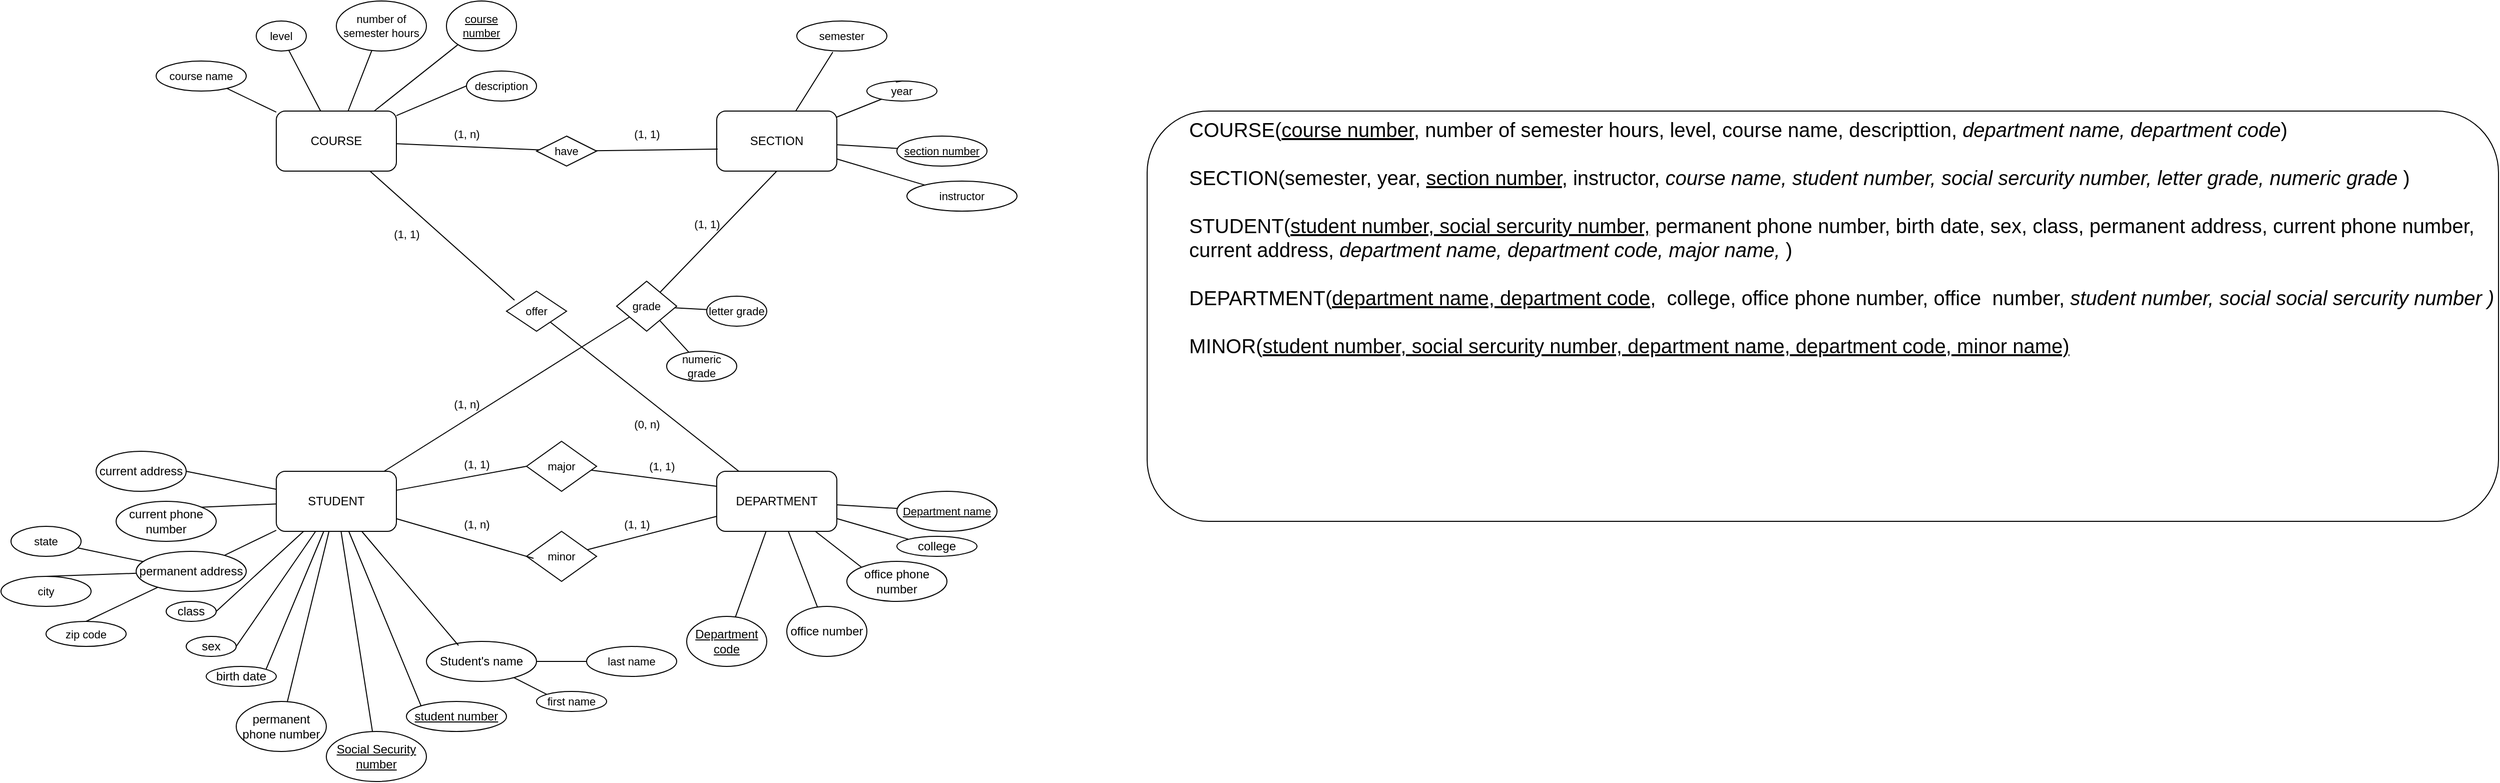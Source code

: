 <mxfile version="22.0.0" type="github">
  <diagram name="Page-1" id="_5Q5Cv_lQoB9XeiVy5fp">
    <mxGraphModel dx="1443" dy="772" grid="1" gridSize="10" guides="1" tooltips="1" connect="1" arrows="1" fold="1" page="1" pageScale="1" pageWidth="850" pageHeight="1100" math="0" shadow="0">
      <root>
        <mxCell id="0" />
        <mxCell id="1" parent="0" />
        <mxCell id="H5ZSJGbWiw7ZeIm-iLat-17" style="rounded=0;orthogonalLoop=1;jettySize=auto;html=1;entryX=1;entryY=0.5;entryDx=0;entryDy=0;endArrow=none;endFill=0;" parent="1" source="H5ZSJGbWiw7ZeIm-iLat-1" target="H5ZSJGbWiw7ZeIm-iLat-8" edge="1">
          <mxGeometry relative="1" as="geometry" />
        </mxCell>
        <mxCell id="H5ZSJGbWiw7ZeIm-iLat-18" style="edgeStyle=none;shape=connector;rounded=0;orthogonalLoop=1;jettySize=auto;html=1;entryX=1;entryY=0;entryDx=0;entryDy=0;labelBackgroundColor=default;strokeColor=default;align=center;verticalAlign=middle;fontFamily=Helvetica;fontSize=11;fontColor=default;endArrow=none;endFill=0;" parent="1" source="H5ZSJGbWiw7ZeIm-iLat-1" target="H5ZSJGbWiw7ZeIm-iLat-9" edge="1">
          <mxGeometry relative="1" as="geometry" />
        </mxCell>
        <mxCell id="H5ZSJGbWiw7ZeIm-iLat-19" style="edgeStyle=none;shape=connector;rounded=0;orthogonalLoop=1;jettySize=auto;html=1;labelBackgroundColor=default;strokeColor=default;align=center;verticalAlign=middle;fontFamily=Helvetica;fontSize=11;fontColor=default;endArrow=none;endFill=0;" parent="1" source="H5ZSJGbWiw7ZeIm-iLat-1" target="H5ZSJGbWiw7ZeIm-iLat-10" edge="1">
          <mxGeometry relative="1" as="geometry" />
        </mxCell>
        <mxCell id="H5ZSJGbWiw7ZeIm-iLat-20" style="edgeStyle=none;shape=connector;rounded=0;orthogonalLoop=1;jettySize=auto;html=1;entryX=1;entryY=0.5;entryDx=0;entryDy=0;labelBackgroundColor=default;strokeColor=default;align=center;verticalAlign=middle;fontFamily=Helvetica;fontSize=11;fontColor=default;endArrow=none;endFill=0;" parent="1" source="H5ZSJGbWiw7ZeIm-iLat-1" target="H5ZSJGbWiw7ZeIm-iLat-15" edge="1">
          <mxGeometry relative="1" as="geometry" />
        </mxCell>
        <mxCell id="H5ZSJGbWiw7ZeIm-iLat-21" style="edgeStyle=none;shape=connector;rounded=0;orthogonalLoop=1;jettySize=auto;html=1;entryX=1;entryY=0.5;entryDx=0;entryDy=0;labelBackgroundColor=default;strokeColor=default;align=center;verticalAlign=middle;fontFamily=Helvetica;fontSize=11;fontColor=default;endArrow=none;endFill=0;" parent="1" source="H5ZSJGbWiw7ZeIm-iLat-1" target="H5ZSJGbWiw7ZeIm-iLat-14" edge="1">
          <mxGeometry relative="1" as="geometry" />
        </mxCell>
        <mxCell id="H5ZSJGbWiw7ZeIm-iLat-22" style="edgeStyle=none;shape=connector;rounded=0;orthogonalLoop=1;jettySize=auto;html=1;entryX=1;entryY=0;entryDx=0;entryDy=0;labelBackgroundColor=default;strokeColor=default;align=center;verticalAlign=middle;fontFamily=Helvetica;fontSize=11;fontColor=default;endArrow=none;endFill=0;" parent="1" source="H5ZSJGbWiw7ZeIm-iLat-1" target="H5ZSJGbWiw7ZeIm-iLat-13" edge="1">
          <mxGeometry relative="1" as="geometry" />
        </mxCell>
        <mxCell id="H5ZSJGbWiw7ZeIm-iLat-23" style="edgeStyle=none;shape=connector;rounded=0;orthogonalLoop=1;jettySize=auto;html=1;labelBackgroundColor=default;strokeColor=default;align=center;verticalAlign=middle;fontFamily=Helvetica;fontSize=11;fontColor=default;endArrow=none;endFill=0;" parent="1" source="H5ZSJGbWiw7ZeIm-iLat-1" target="H5ZSJGbWiw7ZeIm-iLat-12" edge="1">
          <mxGeometry relative="1" as="geometry" />
        </mxCell>
        <mxCell id="H5ZSJGbWiw7ZeIm-iLat-24" style="edgeStyle=none;shape=connector;rounded=0;orthogonalLoop=1;jettySize=auto;html=1;labelBackgroundColor=default;strokeColor=default;align=center;verticalAlign=middle;fontFamily=Helvetica;fontSize=11;fontColor=default;endArrow=none;endFill=0;" parent="1" source="H5ZSJGbWiw7ZeIm-iLat-1" target="H5ZSJGbWiw7ZeIm-iLat-7" edge="1">
          <mxGeometry relative="1" as="geometry" />
        </mxCell>
        <mxCell id="H5ZSJGbWiw7ZeIm-iLat-25" style="edgeStyle=none;shape=connector;rounded=0;orthogonalLoop=1;jettySize=auto;html=1;labelBackgroundColor=default;strokeColor=default;align=center;verticalAlign=middle;fontFamily=Helvetica;fontSize=11;fontColor=default;endArrow=none;endFill=0;entryX=0;entryY=0;entryDx=0;entryDy=0;" parent="1" source="H5ZSJGbWiw7ZeIm-iLat-1" target="H5ZSJGbWiw7ZeIm-iLat-6" edge="1">
          <mxGeometry relative="1" as="geometry" />
        </mxCell>
        <mxCell id="H5ZSJGbWiw7ZeIm-iLat-73" style="edgeStyle=none;shape=connector;rounded=0;orthogonalLoop=1;jettySize=auto;html=1;entryX=0;entryY=0.5;entryDx=0;entryDy=0;labelBackgroundColor=default;strokeColor=default;align=center;verticalAlign=middle;fontFamily=Helvetica;fontSize=11;fontColor=default;endArrow=none;endFill=0;" parent="1" source="H5ZSJGbWiw7ZeIm-iLat-1" target="H5ZSJGbWiw7ZeIm-iLat-71" edge="1">
          <mxGeometry relative="1" as="geometry" />
        </mxCell>
        <mxCell id="H5ZSJGbWiw7ZeIm-iLat-89" style="edgeStyle=none;shape=connector;rounded=0;orthogonalLoop=1;jettySize=auto;html=1;labelBackgroundColor=default;strokeColor=default;align=center;verticalAlign=middle;fontFamily=Helvetica;fontSize=11;fontColor=default;endArrow=none;endFill=0;" parent="1" source="H5ZSJGbWiw7ZeIm-iLat-1" target="H5ZSJGbWiw7ZeIm-iLat-88" edge="1">
          <mxGeometry relative="1" as="geometry" />
        </mxCell>
        <mxCell id="H5ZSJGbWiw7ZeIm-iLat-1" value="STUDENT" style="rounded=1;whiteSpace=wrap;html=1;" parent="1" vertex="1">
          <mxGeometry x="200" y="520" width="120" height="60" as="geometry" />
        </mxCell>
        <mxCell id="H5ZSJGbWiw7ZeIm-iLat-33" style="edgeStyle=none;shape=connector;rounded=0;orthogonalLoop=1;jettySize=auto;html=1;labelBackgroundColor=default;strokeColor=default;align=center;verticalAlign=middle;fontFamily=Helvetica;fontSize=11;fontColor=default;endArrow=none;endFill=0;" parent="1" source="H5ZSJGbWiw7ZeIm-iLat-2" target="H5ZSJGbWiw7ZeIm-iLat-16" edge="1">
          <mxGeometry relative="1" as="geometry" />
        </mxCell>
        <mxCell id="H5ZSJGbWiw7ZeIm-iLat-34" style="edgeStyle=none;shape=connector;rounded=0;orthogonalLoop=1;jettySize=auto;html=1;labelBackgroundColor=default;strokeColor=default;align=center;verticalAlign=middle;fontFamily=Helvetica;fontSize=11;fontColor=default;endArrow=none;endFill=0;" parent="1" source="H5ZSJGbWiw7ZeIm-iLat-2" target="H5ZSJGbWiw7ZeIm-iLat-30" edge="1">
          <mxGeometry relative="1" as="geometry" />
        </mxCell>
        <mxCell id="H5ZSJGbWiw7ZeIm-iLat-35" style="edgeStyle=none;shape=connector;rounded=0;orthogonalLoop=1;jettySize=auto;html=1;entryX=0;entryY=0;entryDx=0;entryDy=0;labelBackgroundColor=default;strokeColor=default;align=center;verticalAlign=middle;fontFamily=Helvetica;fontSize=11;fontColor=default;endArrow=none;endFill=0;" parent="1" source="H5ZSJGbWiw7ZeIm-iLat-2" target="H5ZSJGbWiw7ZeIm-iLat-31" edge="1">
          <mxGeometry relative="1" as="geometry" />
        </mxCell>
        <mxCell id="H5ZSJGbWiw7ZeIm-iLat-36" style="edgeStyle=none;shape=connector;rounded=0;orthogonalLoop=1;jettySize=auto;html=1;entryX=0;entryY=0;entryDx=0;entryDy=0;labelBackgroundColor=default;strokeColor=default;align=center;verticalAlign=middle;fontFamily=Helvetica;fontSize=11;fontColor=default;endArrow=none;endFill=0;" parent="1" source="H5ZSJGbWiw7ZeIm-iLat-2" target="H5ZSJGbWiw7ZeIm-iLat-32" edge="1">
          <mxGeometry relative="1" as="geometry" />
        </mxCell>
        <mxCell id="H5ZSJGbWiw7ZeIm-iLat-37" style="edgeStyle=none;shape=connector;rounded=0;orthogonalLoop=1;jettySize=auto;html=1;labelBackgroundColor=default;strokeColor=default;align=center;verticalAlign=middle;fontFamily=Helvetica;fontSize=11;fontColor=default;endArrow=none;endFill=0;" parent="1" source="H5ZSJGbWiw7ZeIm-iLat-2" target="H5ZSJGbWiw7ZeIm-iLat-29" edge="1">
          <mxGeometry relative="1" as="geometry" />
        </mxCell>
        <mxCell id="H5ZSJGbWiw7ZeIm-iLat-2" value="DEPARTMENT" style="rounded=1;whiteSpace=wrap;html=1;" parent="1" vertex="1">
          <mxGeometry x="640" y="520" width="120" height="60" as="geometry" />
        </mxCell>
        <mxCell id="H5ZSJGbWiw7ZeIm-iLat-44" style="edgeStyle=none;shape=connector;rounded=0;orthogonalLoop=1;jettySize=auto;html=1;labelBackgroundColor=default;strokeColor=default;align=center;verticalAlign=middle;fontFamily=Helvetica;fontSize=11;fontColor=default;endArrow=none;endFill=0;" parent="1" source="H5ZSJGbWiw7ZeIm-iLat-3" target="H5ZSJGbWiw7ZeIm-iLat-42" edge="1">
          <mxGeometry relative="1" as="geometry" />
        </mxCell>
        <mxCell id="H5ZSJGbWiw7ZeIm-iLat-45" style="edgeStyle=none;shape=connector;rounded=0;orthogonalLoop=1;jettySize=auto;html=1;labelBackgroundColor=default;strokeColor=default;align=center;verticalAlign=middle;fontFamily=Helvetica;fontSize=11;fontColor=default;endArrow=none;endFill=0;" parent="1" source="H5ZSJGbWiw7ZeIm-iLat-3" target="H5ZSJGbWiw7ZeIm-iLat-41" edge="1">
          <mxGeometry relative="1" as="geometry" />
        </mxCell>
        <mxCell id="H5ZSJGbWiw7ZeIm-iLat-46" style="edgeStyle=none;shape=connector;rounded=0;orthogonalLoop=1;jettySize=auto;html=1;labelBackgroundColor=default;strokeColor=default;align=center;verticalAlign=middle;fontFamily=Helvetica;fontSize=11;fontColor=default;endArrow=none;endFill=0;" parent="1" source="H5ZSJGbWiw7ZeIm-iLat-3" target="H5ZSJGbWiw7ZeIm-iLat-40" edge="1">
          <mxGeometry relative="1" as="geometry" />
        </mxCell>
        <mxCell id="H5ZSJGbWiw7ZeIm-iLat-47" style="edgeStyle=none;shape=connector;rounded=0;orthogonalLoop=1;jettySize=auto;html=1;entryX=0.5;entryY=0;entryDx=0;entryDy=0;labelBackgroundColor=default;strokeColor=default;align=center;verticalAlign=middle;fontFamily=Helvetica;fontSize=11;fontColor=default;endArrow=none;endFill=0;" parent="1" source="H5ZSJGbWiw7ZeIm-iLat-3" target="H5ZSJGbWiw7ZeIm-iLat-39" edge="1">
          <mxGeometry relative="1" as="geometry" />
        </mxCell>
        <mxCell id="H5ZSJGbWiw7ZeIm-iLat-48" style="edgeStyle=none;shape=connector;rounded=0;orthogonalLoop=1;jettySize=auto;html=1;labelBackgroundColor=default;strokeColor=default;align=center;verticalAlign=middle;fontFamily=Helvetica;fontSize=11;fontColor=default;endArrow=none;endFill=0;" parent="1" source="H5ZSJGbWiw7ZeIm-iLat-3" target="H5ZSJGbWiw7ZeIm-iLat-38" edge="1">
          <mxGeometry relative="1" as="geometry" />
        </mxCell>
        <mxCell id="H5ZSJGbWiw7ZeIm-iLat-82" style="edgeStyle=none;shape=connector;rounded=0;orthogonalLoop=1;jettySize=auto;html=1;labelBackgroundColor=default;strokeColor=default;align=center;verticalAlign=middle;fontFamily=Helvetica;fontSize=11;fontColor=default;endArrow=none;endFill=0;" parent="1" source="H5ZSJGbWiw7ZeIm-iLat-3" target="H5ZSJGbWiw7ZeIm-iLat-81" edge="1">
          <mxGeometry relative="1" as="geometry" />
        </mxCell>
        <mxCell id="H5ZSJGbWiw7ZeIm-iLat-3" value="COURSE" style="rounded=1;whiteSpace=wrap;html=1;" parent="1" vertex="1">
          <mxGeometry x="200" y="160" width="120" height="60" as="geometry" />
        </mxCell>
        <mxCell id="H5ZSJGbWiw7ZeIm-iLat-69" style="edgeStyle=none;shape=connector;rounded=0;orthogonalLoop=1;jettySize=auto;html=1;labelBackgroundColor=default;strokeColor=default;align=center;verticalAlign=middle;fontFamily=Helvetica;fontSize=11;fontColor=default;endArrow=none;endFill=0;" parent="1" source="H5ZSJGbWiw7ZeIm-iLat-4" target="H5ZSJGbWiw7ZeIm-iLat-49" edge="1">
          <mxGeometry relative="1" as="geometry" />
        </mxCell>
        <mxCell id="H5ZSJGbWiw7ZeIm-iLat-70" style="edgeStyle=none;shape=connector;rounded=0;orthogonalLoop=1;jettySize=auto;html=1;labelBackgroundColor=default;strokeColor=default;align=center;verticalAlign=middle;fontFamily=Helvetica;fontSize=11;fontColor=default;endArrow=none;endFill=0;" parent="1" source="H5ZSJGbWiw7ZeIm-iLat-4" target="H5ZSJGbWiw7ZeIm-iLat-50" edge="1">
          <mxGeometry relative="1" as="geometry" />
        </mxCell>
        <mxCell id="H5ZSJGbWiw7ZeIm-iLat-87" style="edgeStyle=none;shape=connector;rounded=0;orthogonalLoop=1;jettySize=auto;html=1;labelBackgroundColor=default;strokeColor=default;align=center;verticalAlign=middle;fontFamily=Helvetica;fontSize=11;fontColor=default;endArrow=none;endFill=0;" parent="1" source="H5ZSJGbWiw7ZeIm-iLat-4" target="H5ZSJGbWiw7ZeIm-iLat-63" edge="1">
          <mxGeometry relative="1" as="geometry" />
        </mxCell>
        <mxCell id="H5ZSJGbWiw7ZeIm-iLat-4" value="SECTION" style="rounded=1;whiteSpace=wrap;html=1;" parent="1" vertex="1">
          <mxGeometry x="640" y="160" width="120" height="60" as="geometry" />
        </mxCell>
        <mxCell id="H5ZSJGbWiw7ZeIm-iLat-61" style="edgeStyle=none;shape=connector;rounded=0;orthogonalLoop=1;jettySize=auto;html=1;labelBackgroundColor=default;strokeColor=default;align=center;verticalAlign=middle;fontFamily=Helvetica;fontSize=11;fontColor=default;endArrow=none;endFill=0;" parent="1" source="H5ZSJGbWiw7ZeIm-iLat-5" target="H5ZSJGbWiw7ZeIm-iLat-27" edge="1">
          <mxGeometry relative="1" as="geometry" />
        </mxCell>
        <mxCell id="H5ZSJGbWiw7ZeIm-iLat-62" style="edgeStyle=none;shape=connector;rounded=0;orthogonalLoop=1;jettySize=auto;html=1;entryX=0;entryY=0;entryDx=0;entryDy=0;labelBackgroundColor=default;strokeColor=default;align=center;verticalAlign=middle;fontFamily=Helvetica;fontSize=11;fontColor=default;endArrow=none;endFill=0;" parent="1" source="H5ZSJGbWiw7ZeIm-iLat-5" target="H5ZSJGbWiw7ZeIm-iLat-60" edge="1">
          <mxGeometry relative="1" as="geometry" />
        </mxCell>
        <mxCell id="H5ZSJGbWiw7ZeIm-iLat-5" value="Student&#39;s name" style="ellipse;whiteSpace=wrap;html=1;" parent="1" vertex="1">
          <mxGeometry x="350" y="690" width="110" height="40" as="geometry" />
        </mxCell>
        <mxCell id="H5ZSJGbWiw7ZeIm-iLat-6" value="student number" style="ellipse;whiteSpace=wrap;html=1;fontStyle=4" parent="1" vertex="1">
          <mxGeometry x="330" y="750" width="100" height="30" as="geometry" />
        </mxCell>
        <mxCell id="H5ZSJGbWiw7ZeIm-iLat-7" value="Social Security number" style="ellipse;whiteSpace=wrap;html=1;fontStyle=4" parent="1" vertex="1">
          <mxGeometry x="250" y="780" width="100" height="50" as="geometry" />
        </mxCell>
        <mxCell id="H5ZSJGbWiw7ZeIm-iLat-8" value="current address" style="ellipse;whiteSpace=wrap;html=1;" parent="1" vertex="1">
          <mxGeometry x="20" y="500" width="90" height="40" as="geometry" />
        </mxCell>
        <mxCell id="H5ZSJGbWiw7ZeIm-iLat-9" value="current phone number" style="ellipse;whiteSpace=wrap;html=1;" parent="1" vertex="1">
          <mxGeometry x="40" y="550" width="100" height="40" as="geometry" />
        </mxCell>
        <mxCell id="H5ZSJGbWiw7ZeIm-iLat-57" style="edgeStyle=none;shape=connector;rounded=0;orthogonalLoop=1;jettySize=auto;html=1;labelBackgroundColor=default;strokeColor=default;align=center;verticalAlign=middle;fontFamily=Helvetica;fontSize=11;fontColor=default;endArrow=none;endFill=0;" parent="1" source="H5ZSJGbWiw7ZeIm-iLat-10" target="H5ZSJGbWiw7ZeIm-iLat-55" edge="1">
          <mxGeometry relative="1" as="geometry" />
        </mxCell>
        <mxCell id="H5ZSJGbWiw7ZeIm-iLat-58" style="edgeStyle=none;shape=connector;rounded=0;orthogonalLoop=1;jettySize=auto;html=1;entryX=0.5;entryY=0;entryDx=0;entryDy=0;labelBackgroundColor=default;strokeColor=default;align=center;verticalAlign=middle;fontFamily=Helvetica;fontSize=11;fontColor=default;endArrow=none;endFill=0;" parent="1" source="H5ZSJGbWiw7ZeIm-iLat-10" target="H5ZSJGbWiw7ZeIm-iLat-28" edge="1">
          <mxGeometry relative="1" as="geometry" />
        </mxCell>
        <mxCell id="H5ZSJGbWiw7ZeIm-iLat-59" style="edgeStyle=none;shape=connector;rounded=0;orthogonalLoop=1;jettySize=auto;html=1;entryX=0.5;entryY=0;entryDx=0;entryDy=0;labelBackgroundColor=default;strokeColor=default;align=center;verticalAlign=middle;fontFamily=Helvetica;fontSize=11;fontColor=default;endArrow=none;endFill=0;" parent="1" source="H5ZSJGbWiw7ZeIm-iLat-10" target="H5ZSJGbWiw7ZeIm-iLat-56" edge="1">
          <mxGeometry relative="1" as="geometry" />
        </mxCell>
        <mxCell id="H5ZSJGbWiw7ZeIm-iLat-10" value="permanent address" style="ellipse;whiteSpace=wrap;html=1;" parent="1" vertex="1">
          <mxGeometry x="60" y="600" width="110" height="40" as="geometry" />
        </mxCell>
        <mxCell id="H5ZSJGbWiw7ZeIm-iLat-12" value="permanent phone number" style="ellipse;whiteSpace=wrap;html=1;" parent="1" vertex="1">
          <mxGeometry x="160" y="750" width="90" height="50" as="geometry" />
        </mxCell>
        <mxCell id="H5ZSJGbWiw7ZeIm-iLat-13" value="birth date" style="ellipse;whiteSpace=wrap;html=1;" parent="1" vertex="1">
          <mxGeometry x="130" y="715" width="70" height="20" as="geometry" />
        </mxCell>
        <mxCell id="H5ZSJGbWiw7ZeIm-iLat-14" value="sex" style="ellipse;whiteSpace=wrap;html=1;" parent="1" vertex="1">
          <mxGeometry x="110" y="685" width="50" height="20" as="geometry" />
        </mxCell>
        <mxCell id="H5ZSJGbWiw7ZeIm-iLat-15" value="class" style="ellipse;whiteSpace=wrap;html=1;" parent="1" vertex="1">
          <mxGeometry x="90" y="650" width="50" height="20" as="geometry" />
        </mxCell>
        <mxCell id="H5ZSJGbWiw7ZeIm-iLat-16" value="Department code" style="ellipse;whiteSpace=wrap;html=1;fontStyle=4" parent="1" vertex="1">
          <mxGeometry x="610" y="665" width="80" height="50" as="geometry" />
        </mxCell>
        <mxCell id="H5ZSJGbWiw7ZeIm-iLat-26" style="edgeStyle=none;shape=connector;rounded=0;orthogonalLoop=1;jettySize=auto;html=1;entryX=0.291;entryY=0.1;entryDx=0;entryDy=0;entryPerimeter=0;labelBackgroundColor=default;strokeColor=default;align=center;verticalAlign=middle;fontFamily=Helvetica;fontSize=11;fontColor=default;endArrow=none;endFill=0;" parent="1" source="H5ZSJGbWiw7ZeIm-iLat-1" target="H5ZSJGbWiw7ZeIm-iLat-5" edge="1">
          <mxGeometry relative="1" as="geometry" />
        </mxCell>
        <mxCell id="H5ZSJGbWiw7ZeIm-iLat-27" value="last name" style="ellipse;whiteSpace=wrap;html=1;fontFamily=Helvetica;fontSize=11;fontColor=default;fillStyle=hatch;" parent="1" vertex="1">
          <mxGeometry x="510" y="695" width="90" height="30" as="geometry" />
        </mxCell>
        <mxCell id="H5ZSJGbWiw7ZeIm-iLat-28" value="city" style="ellipse;whiteSpace=wrap;html=1;fontFamily=Helvetica;fontSize=11;fontColor=default;fillStyle=hatch;" parent="1" vertex="1">
          <mxGeometry x="-75" y="625" width="90" height="30" as="geometry" />
        </mxCell>
        <mxCell id="H5ZSJGbWiw7ZeIm-iLat-29" value="Department name" style="ellipse;whiteSpace=wrap;html=1;fontFamily=Helvetica;fontSize=11;fontColor=default;fontStyle=4" parent="1" vertex="1">
          <mxGeometry x="820" y="540" width="100" height="40" as="geometry" />
        </mxCell>
        <mxCell id="H5ZSJGbWiw7ZeIm-iLat-30" value="office number" style="ellipse;whiteSpace=wrap;html=1;" parent="1" vertex="1">
          <mxGeometry x="710" y="655" width="80" height="50" as="geometry" />
        </mxCell>
        <mxCell id="H5ZSJGbWiw7ZeIm-iLat-31" value="office phone number" style="ellipse;whiteSpace=wrap;html=1;" parent="1" vertex="1">
          <mxGeometry x="770" y="610" width="100" height="40" as="geometry" />
        </mxCell>
        <mxCell id="H5ZSJGbWiw7ZeIm-iLat-32" value="college" style="ellipse;whiteSpace=wrap;html=1;" parent="1" vertex="1">
          <mxGeometry x="820" y="585" width="80" height="20" as="geometry" />
        </mxCell>
        <mxCell id="H5ZSJGbWiw7ZeIm-iLat-38" value="course name" style="ellipse;whiteSpace=wrap;html=1;fontFamily=Helvetica;fontSize=11;fontColor=default;" parent="1" vertex="1">
          <mxGeometry x="80" y="110" width="90" height="30" as="geometry" />
        </mxCell>
        <mxCell id="H5ZSJGbWiw7ZeIm-iLat-39" value="description" style="ellipse;whiteSpace=wrap;html=1;fontFamily=Helvetica;fontSize=11;fontColor=default;" parent="1" vertex="1">
          <mxGeometry x="390" y="120" width="70" height="30" as="geometry" />
        </mxCell>
        <mxCell id="H5ZSJGbWiw7ZeIm-iLat-40" value="course number" style="ellipse;whiteSpace=wrap;html=1;fontFamily=Helvetica;fontSize=11;fontColor=default;fontStyle=4" parent="1" vertex="1">
          <mxGeometry x="370" y="50" width="70" height="50" as="geometry" />
        </mxCell>
        <mxCell id="H5ZSJGbWiw7ZeIm-iLat-41" value="number of semester hours" style="ellipse;whiteSpace=wrap;html=1;fontFamily=Helvetica;fontSize=11;fontColor=default;" parent="1" vertex="1">
          <mxGeometry x="260" y="50" width="90" height="50" as="geometry" />
        </mxCell>
        <mxCell id="H5ZSJGbWiw7ZeIm-iLat-42" value="level" style="ellipse;whiteSpace=wrap;html=1;fontFamily=Helvetica;fontSize=11;fontColor=default;" parent="1" vertex="1">
          <mxGeometry x="180" y="70" width="50" height="30" as="geometry" />
        </mxCell>
        <mxCell id="H5ZSJGbWiw7ZeIm-iLat-43" value="semester" style="ellipse;whiteSpace=wrap;html=1;fontFamily=Helvetica;fontSize=11;fontColor=default;" parent="1" vertex="1">
          <mxGeometry x="720" y="70" width="90" height="30" as="geometry" />
        </mxCell>
        <mxCell id="H5ZSJGbWiw7ZeIm-iLat-49" value="year" style="ellipse;whiteSpace=wrap;html=1;fontFamily=Helvetica;fontSize=11;fontColor=default;" parent="1" vertex="1">
          <mxGeometry x="790" y="130" width="70" height="20" as="geometry" />
        </mxCell>
        <mxCell id="H5ZSJGbWiw7ZeIm-iLat-50" value="section number" style="ellipse;whiteSpace=wrap;html=1;fontFamily=Helvetica;fontSize=11;fontColor=default;fontStyle=4" parent="1" vertex="1">
          <mxGeometry x="820" y="185" width="90" height="30" as="geometry" />
        </mxCell>
        <mxCell id="H5ZSJGbWiw7ZeIm-iLat-53" style="edgeStyle=none;shape=connector;rounded=0;orthogonalLoop=1;jettySize=auto;html=1;exitX=0.5;exitY=0;exitDx=0;exitDy=0;entryX=0.414;entryY=0.05;entryDx=0;entryDy=0;entryPerimeter=0;labelBackgroundColor=default;strokeColor=default;align=center;verticalAlign=middle;fontFamily=Helvetica;fontSize=11;fontColor=default;endArrow=none;endFill=0;" parent="1" source="H5ZSJGbWiw7ZeIm-iLat-49" target="H5ZSJGbWiw7ZeIm-iLat-49" edge="1">
          <mxGeometry relative="1" as="geometry" />
        </mxCell>
        <mxCell id="H5ZSJGbWiw7ZeIm-iLat-55" value="state" style="ellipse;whiteSpace=wrap;html=1;fontFamily=Helvetica;fontSize=11;fontColor=default;" parent="1" vertex="1">
          <mxGeometry x="-65" y="575" width="70" height="30" as="geometry" />
        </mxCell>
        <mxCell id="H5ZSJGbWiw7ZeIm-iLat-56" value="zip code" style="ellipse;whiteSpace=wrap;html=1;fontFamily=Helvetica;fontSize=11;fontColor=default;" parent="1" vertex="1">
          <mxGeometry x="-30" y="670" width="80" height="25" as="geometry" />
        </mxCell>
        <mxCell id="H5ZSJGbWiw7ZeIm-iLat-60" value="first name" style="ellipse;whiteSpace=wrap;html=1;fontFamily=Helvetica;fontSize=11;fontColor=default;" parent="1" vertex="1">
          <mxGeometry x="460" y="740" width="70" height="20" as="geometry" />
        </mxCell>
        <mxCell id="H5ZSJGbWiw7ZeIm-iLat-63" value="instructor" style="ellipse;whiteSpace=wrap;html=1;fontFamily=Helvetica;fontSize=11;fontColor=default;" parent="1" vertex="1">
          <mxGeometry x="830" y="230" width="110" height="30" as="geometry" />
        </mxCell>
        <mxCell id="H5ZSJGbWiw7ZeIm-iLat-68" style="edgeStyle=none;shape=connector;rounded=0;orthogonalLoop=1;jettySize=auto;html=1;entryX=0.4;entryY=1.033;entryDx=0;entryDy=0;entryPerimeter=0;labelBackgroundColor=default;strokeColor=default;align=center;verticalAlign=middle;fontFamily=Helvetica;fontSize=11;fontColor=default;endArrow=none;endFill=0;" parent="1" source="H5ZSJGbWiw7ZeIm-iLat-4" target="H5ZSJGbWiw7ZeIm-iLat-43" edge="1">
          <mxGeometry relative="1" as="geometry" />
        </mxCell>
        <mxCell id="H5ZSJGbWiw7ZeIm-iLat-74" style="edgeStyle=none;shape=connector;rounded=0;orthogonalLoop=1;jettySize=auto;html=1;entryX=0;entryY=0.25;entryDx=0;entryDy=0;labelBackgroundColor=default;strokeColor=default;align=center;verticalAlign=middle;fontFamily=Helvetica;fontSize=11;fontColor=default;endArrow=none;endFill=0;" parent="1" source="H5ZSJGbWiw7ZeIm-iLat-71" target="H5ZSJGbWiw7ZeIm-iLat-2" edge="1">
          <mxGeometry relative="1" as="geometry" />
        </mxCell>
        <mxCell id="H5ZSJGbWiw7ZeIm-iLat-71" value="major" style="rhombus;whiteSpace=wrap;html=1;fontFamily=Helvetica;fontSize=11;fontColor=default;" parent="1" vertex="1">
          <mxGeometry x="450" y="490" width="70" height="50" as="geometry" />
        </mxCell>
        <mxCell id="H5ZSJGbWiw7ZeIm-iLat-76" style="edgeStyle=none;shape=connector;rounded=0;orthogonalLoop=1;jettySize=auto;html=1;entryX=0;entryY=0.75;entryDx=0;entryDy=0;labelBackgroundColor=default;strokeColor=default;align=center;verticalAlign=middle;fontFamily=Helvetica;fontSize=11;fontColor=default;endArrow=none;endFill=0;" parent="1" source="H5ZSJGbWiw7ZeIm-iLat-72" target="H5ZSJGbWiw7ZeIm-iLat-2" edge="1">
          <mxGeometry relative="1" as="geometry" />
        </mxCell>
        <mxCell id="H5ZSJGbWiw7ZeIm-iLat-72" value="minor" style="rhombus;whiteSpace=wrap;html=1;fontFamily=Helvetica;fontSize=11;fontColor=default;" parent="1" vertex="1">
          <mxGeometry x="450" y="580" width="70" height="50" as="geometry" />
        </mxCell>
        <mxCell id="H5ZSJGbWiw7ZeIm-iLat-75" style="edgeStyle=none;shape=connector;rounded=0;orthogonalLoop=1;jettySize=auto;html=1;entryX=0.1;entryY=0.54;entryDx=0;entryDy=0;entryPerimeter=0;labelBackgroundColor=default;strokeColor=default;align=center;verticalAlign=middle;fontFamily=Helvetica;fontSize=11;fontColor=default;endArrow=none;endFill=0;" parent="1" source="H5ZSJGbWiw7ZeIm-iLat-1" target="H5ZSJGbWiw7ZeIm-iLat-72" edge="1">
          <mxGeometry relative="1" as="geometry" />
        </mxCell>
        <mxCell id="H5ZSJGbWiw7ZeIm-iLat-80" style="edgeStyle=none;shape=connector;rounded=0;orthogonalLoop=1;jettySize=auto;html=1;labelBackgroundColor=default;strokeColor=default;align=center;verticalAlign=middle;fontFamily=Helvetica;fontSize=11;fontColor=default;endArrow=none;endFill=0;" parent="1" source="H5ZSJGbWiw7ZeIm-iLat-77" target="H5ZSJGbWiw7ZeIm-iLat-2" edge="1">
          <mxGeometry relative="1" as="geometry" />
        </mxCell>
        <mxCell id="H5ZSJGbWiw7ZeIm-iLat-77" value="offer" style="rhombus;whiteSpace=wrap;html=1;fontFamily=Helvetica;fontSize=11;fontColor=default;" parent="1" vertex="1">
          <mxGeometry x="430" y="340" width="60" height="40" as="geometry" />
        </mxCell>
        <mxCell id="H5ZSJGbWiw7ZeIm-iLat-79" style="edgeStyle=none;shape=connector;rounded=0;orthogonalLoop=1;jettySize=auto;html=1;entryX=0.133;entryY=0.225;entryDx=0;entryDy=0;entryPerimeter=0;labelBackgroundColor=default;strokeColor=default;align=center;verticalAlign=middle;fontFamily=Helvetica;fontSize=11;fontColor=default;endArrow=none;endFill=0;" parent="1" source="H5ZSJGbWiw7ZeIm-iLat-3" target="H5ZSJGbWiw7ZeIm-iLat-77" edge="1">
          <mxGeometry relative="1" as="geometry" />
        </mxCell>
        <mxCell id="H5ZSJGbWiw7ZeIm-iLat-81" value="have" style="rhombus;whiteSpace=wrap;html=1;fontFamily=Helvetica;fontSize=11;fontColor=default;" parent="1" vertex="1">
          <mxGeometry x="460" y="185" width="60" height="30" as="geometry" />
        </mxCell>
        <mxCell id="H5ZSJGbWiw7ZeIm-iLat-83" style="edgeStyle=none;shape=connector;rounded=0;orthogonalLoop=1;jettySize=auto;html=1;entryX=0.008;entryY=0.633;entryDx=0;entryDy=0;entryPerimeter=0;labelBackgroundColor=default;strokeColor=default;align=center;verticalAlign=middle;fontFamily=Helvetica;fontSize=11;fontColor=default;endArrow=none;endFill=0;" parent="1" source="H5ZSJGbWiw7ZeIm-iLat-81" target="H5ZSJGbWiw7ZeIm-iLat-4" edge="1">
          <mxGeometry relative="1" as="geometry" />
        </mxCell>
        <mxCell id="H5ZSJGbWiw7ZeIm-iLat-90" style="edgeStyle=none;shape=connector;rounded=0;orthogonalLoop=1;jettySize=auto;html=1;entryX=0.5;entryY=1;entryDx=0;entryDy=0;labelBackgroundColor=default;strokeColor=default;align=center;verticalAlign=middle;fontFamily=Helvetica;fontSize=11;fontColor=default;endArrow=none;endFill=0;" parent="1" source="H5ZSJGbWiw7ZeIm-iLat-88" target="H5ZSJGbWiw7ZeIm-iLat-4" edge="1">
          <mxGeometry relative="1" as="geometry" />
        </mxCell>
        <mxCell id="H5ZSJGbWiw7ZeIm-iLat-93" style="edgeStyle=none;shape=connector;rounded=0;orthogonalLoop=1;jettySize=auto;html=1;labelBackgroundColor=default;strokeColor=default;align=center;verticalAlign=middle;fontFamily=Helvetica;fontSize=11;fontColor=default;endArrow=none;endFill=0;" parent="1" source="H5ZSJGbWiw7ZeIm-iLat-88" target="H5ZSJGbWiw7ZeIm-iLat-92" edge="1">
          <mxGeometry relative="1" as="geometry" />
        </mxCell>
        <mxCell id="H5ZSJGbWiw7ZeIm-iLat-94" style="edgeStyle=none;shape=connector;rounded=0;orthogonalLoop=1;jettySize=auto;html=1;labelBackgroundColor=default;strokeColor=default;align=center;verticalAlign=middle;fontFamily=Helvetica;fontSize=11;fontColor=default;endArrow=none;endFill=0;" parent="1" source="H5ZSJGbWiw7ZeIm-iLat-88" target="H5ZSJGbWiw7ZeIm-iLat-91" edge="1">
          <mxGeometry relative="1" as="geometry" />
        </mxCell>
        <mxCell id="H5ZSJGbWiw7ZeIm-iLat-88" value="grade" style="rhombus;whiteSpace=wrap;html=1;fontFamily=Helvetica;fontSize=11;fontColor=default;" parent="1" vertex="1">
          <mxGeometry x="540" y="330" width="60" height="50" as="geometry" />
        </mxCell>
        <mxCell id="H5ZSJGbWiw7ZeIm-iLat-91" value="numeric grade" style="ellipse;whiteSpace=wrap;html=1;fontFamily=Helvetica;fontSize=11;fontColor=default;" parent="1" vertex="1">
          <mxGeometry x="590" y="400" width="70" height="30" as="geometry" />
        </mxCell>
        <mxCell id="H5ZSJGbWiw7ZeIm-iLat-92" value="letter grade" style="ellipse;whiteSpace=wrap;html=1;fontFamily=Helvetica;fontSize=11;fontColor=default;" parent="1" vertex="1">
          <mxGeometry x="630" y="345" width="60" height="30" as="geometry" />
        </mxCell>
        <mxCell id="H5ZSJGbWiw7ZeIm-iLat-95" value="(1, 1)" style="text;html=1;align=center;verticalAlign=middle;resizable=0;points=[];autosize=1;strokeColor=none;fillColor=none;fontSize=11;fontFamily=Helvetica;fontColor=default;" parent="1" vertex="1">
          <mxGeometry x="545" y="168" width="50" height="30" as="geometry" />
        </mxCell>
        <mxCell id="H5ZSJGbWiw7ZeIm-iLat-96" value="(1, n)" style="text;html=1;align=center;verticalAlign=middle;resizable=0;points=[];autosize=1;strokeColor=none;fillColor=none;fontSize=11;fontFamily=Helvetica;fontColor=default;" parent="1" vertex="1">
          <mxGeometry x="365" y="168" width="50" height="30" as="geometry" />
        </mxCell>
        <mxCell id="H5ZSJGbWiw7ZeIm-iLat-97" value="(1, 1)" style="text;html=1;align=center;verticalAlign=middle;resizable=0;points=[];autosize=1;strokeColor=none;fillColor=none;fontSize=11;fontFamily=Helvetica;fontColor=default;" parent="1" vertex="1">
          <mxGeometry x="305" y="268" width="50" height="30" as="geometry" />
        </mxCell>
        <mxCell id="H5ZSJGbWiw7ZeIm-iLat-98" value="(0, n)" style="text;html=1;align=center;verticalAlign=middle;resizable=0;points=[];autosize=1;strokeColor=none;fillColor=none;fontSize=11;fontFamily=Helvetica;fontColor=default;" parent="1" vertex="1">
          <mxGeometry x="545" y="458" width="50" height="30" as="geometry" />
        </mxCell>
        <mxCell id="H5ZSJGbWiw7ZeIm-iLat-99" value="(1, n)" style="text;html=1;align=center;verticalAlign=middle;resizable=0;points=[];autosize=1;strokeColor=none;fillColor=none;fontSize=11;fontFamily=Helvetica;fontColor=default;" parent="1" vertex="1">
          <mxGeometry x="365" y="438" width="50" height="30" as="geometry" />
        </mxCell>
        <mxCell id="H5ZSJGbWiw7ZeIm-iLat-100" value="(1, 1)" style="text;html=1;align=center;verticalAlign=middle;resizable=0;points=[];autosize=1;strokeColor=none;fillColor=none;fontSize=11;fontFamily=Helvetica;fontColor=default;" parent="1" vertex="1">
          <mxGeometry x="605" y="258" width="50" height="30" as="geometry" />
        </mxCell>
        <mxCell id="H5ZSJGbWiw7ZeIm-iLat-103" value="&lt;blockquote style=&quot;margin: 0px 0px 0px 40px; border: none; padding: 0px; font-size: 20px;&quot;&gt;COURSE(&lt;u&gt;course number&lt;/u&gt;, number of semester hours, level, course name, descripttion, &lt;i&gt;department name, department code&lt;/i&gt;)&lt;/blockquote&gt;&lt;blockquote style=&quot;margin: 0px 0px 0px 40px; border: none; padding: 0px; font-size: 20px;&quot;&gt;&lt;br&gt;&lt;/blockquote&gt;&lt;blockquote style=&quot;margin: 0px 0px 0px 40px; border: none; padding: 0px; font-size: 20px;&quot;&gt;SECTION(semester, year, &lt;u&gt;section number&lt;/u&gt;, instructor, &lt;i&gt;course name, student number, social sercurity number, letter grade, numeric grade&lt;/i&gt;&amp;nbsp;)&lt;/blockquote&gt;&lt;blockquote style=&quot;margin: 0px 0px 0px 40px; border: none; padding: 0px; font-size: 20px;&quot;&gt;&lt;br&gt;&lt;/blockquote&gt;&lt;blockquote style=&quot;margin: 0px 0px 0px 40px; border: none; padding: 0px; font-size: 20px;&quot;&gt;STUDENT(&lt;u&gt;student number, social sercurity number,&lt;/u&gt; permanent phone number, birth date, sex, class, permanent address, current phone number, current address, &lt;i&gt;department name, department code, major name,&lt;/i&gt; )&lt;/blockquote&gt;&lt;blockquote style=&quot;margin: 0px 0px 0px 40px; border: none; padding: 0px; font-size: 20px;&quot;&gt;&lt;br&gt;&lt;/blockquote&gt;&lt;blockquote style=&quot;margin: 0px 0px 0px 40px; border: none; padding: 0px; font-size: 20px;&quot;&gt;DEPARTMENT(&lt;u&gt;department name, department code&lt;/u&gt;,&amp;nbsp; college, office phone number, office&amp;nbsp; number, &lt;i&gt;student number, social social sercurity number )&lt;/i&gt;&lt;/blockquote&gt;&lt;blockquote style=&quot;margin: 0px 0px 0px 40px; border: none; padding: 0px; font-size: 20px;&quot;&gt;&lt;i&gt;&lt;br&gt;&lt;/i&gt;&lt;/blockquote&gt;&lt;blockquote style=&quot;margin: 0px 0px 0px 40px; border: none; padding: 0px; font-size: 20px;&quot;&gt;MINOR(&lt;u&gt;student number, social sercurity number, department name, department code, minor name)&lt;/u&gt;&lt;/blockquote&gt;" style="rounded=1;whiteSpace=wrap;html=1;fontFamily=Helvetica;fontSize=20;fontColor=default;align=left;verticalAlign=top;" parent="1" vertex="1">
          <mxGeometry x="1070" y="160" width="1350" height="410" as="geometry" />
        </mxCell>
        <mxCell id="H5ZSJGbWiw7ZeIm-iLat-104" value="(1, 1)" style="text;html=1;align=center;verticalAlign=middle;resizable=0;points=[];autosize=1;strokeColor=none;fillColor=none;fontSize=11;fontFamily=Helvetica;fontColor=default;" parent="1" vertex="1">
          <mxGeometry x="375" y="498" width="50" height="30" as="geometry" />
        </mxCell>
        <mxCell id="H5ZSJGbWiw7ZeIm-iLat-105" value="(1, 1)" style="text;html=1;align=center;verticalAlign=middle;resizable=0;points=[];autosize=1;strokeColor=none;fillColor=none;fontSize=11;fontFamily=Helvetica;fontColor=default;" parent="1" vertex="1">
          <mxGeometry x="560" y="500" width="50" height="30" as="geometry" />
        </mxCell>
        <mxCell id="H5ZSJGbWiw7ZeIm-iLat-106" value="(1, 1)" style="text;html=1;align=center;verticalAlign=middle;resizable=0;points=[];autosize=1;strokeColor=none;fillColor=none;fontSize=11;fontFamily=Helvetica;fontColor=default;" parent="1" vertex="1">
          <mxGeometry x="535" y="558" width="50" height="30" as="geometry" />
        </mxCell>
        <mxCell id="H5ZSJGbWiw7ZeIm-iLat-107" value="(1, n)" style="text;html=1;align=center;verticalAlign=middle;resizable=0;points=[];autosize=1;strokeColor=none;fillColor=none;fontSize=11;fontFamily=Helvetica;fontColor=default;" parent="1" vertex="1">
          <mxGeometry x="375" y="558" width="50" height="30" as="geometry" />
        </mxCell>
      </root>
    </mxGraphModel>
  </diagram>
</mxfile>
